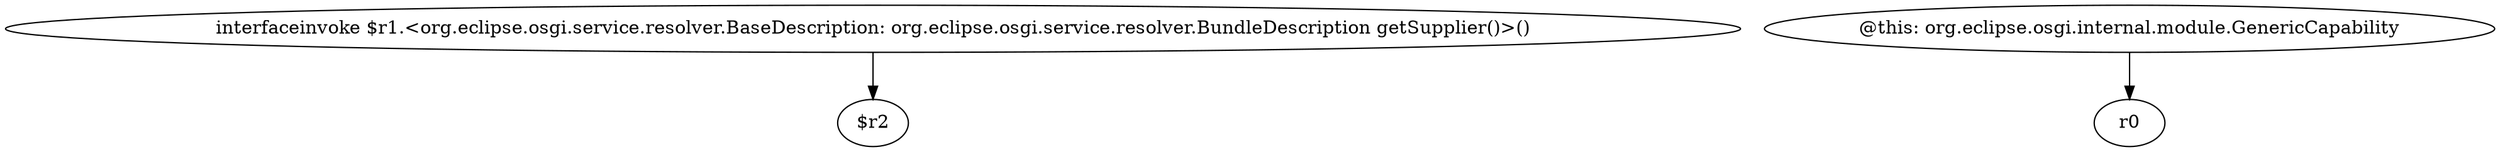 digraph g {
0[label="interfaceinvoke $r1.<org.eclipse.osgi.service.resolver.BaseDescription: org.eclipse.osgi.service.resolver.BundleDescription getSupplier()>()"]
1[label="$r2"]
0->1[label=""]
2[label="@this: org.eclipse.osgi.internal.module.GenericCapability"]
3[label="r0"]
2->3[label=""]
}